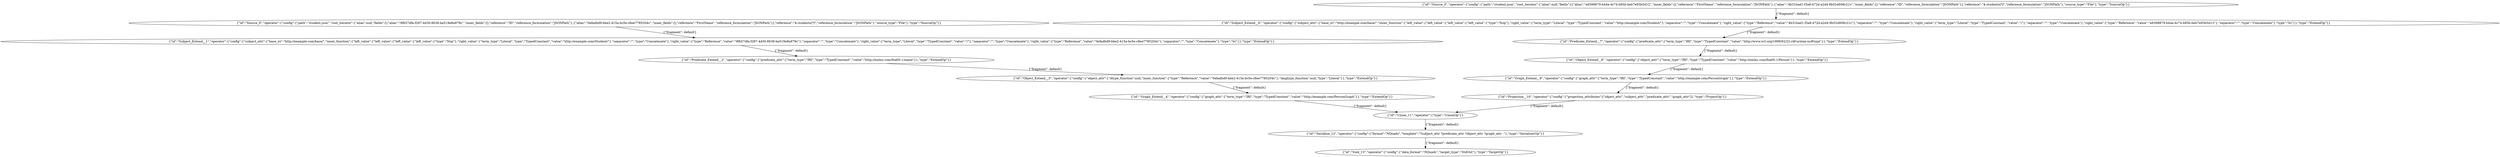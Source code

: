 digraph {
    0 [ label = "{\"id\":\"Source_0\",\"operator\":{\"config\":{\"path\":\"student.json\",\"root_iterator\":{\"alias\":null,\"fields\":[{\"alias\":\"9fb57dfa-f287-4d30-8638-ba519e8a978c\",\"inner_fields\":[],\"reference\":\"ID\",\"reference_formulation\":\"JSONPath\"},{\"alias\":\"0efadbd9-bbe2-415a-bc5e-c8ee7785204c\",\"inner_fields\":[],\"reference\":\"FirstName\",\"reference_formulation\":\"JSONPath\"}],\"reference\":\"$.students[*]\",\"reference_formulation\":\"JSONPath\"},\"source_type\":\"File\"},\"type\":\"SourceOp\"}}" ]
    1 [ label = "{\"id\":\"Subject_Extend__1\",\"operator\":{\"config\":{\"subject_attr\":{\"base_iri\":\"http://example.com/base/\",\"inner_function\":{\"left_value\":{\"left_value\":{\"left_value\":{\"left_value\":{\"type\":\"Nop\"},\"right_value\":{\"term_type\":\"Literal\",\"type\":\"TypedConstant\",\"value\":\"http://example.com/Student/\"},\"separator\":\"\",\"type\":\"Concatenate\"},\"right_value\":{\"type\":\"Reference\",\"value\":\"9fb57dfa-f287-4d30-8638-ba519e8a978c\"},\"separator\":\"\",\"type\":\"Concatenate\"},\"right_value\":{\"term_type\":\"Literal\",\"type\":\"TypedConstant\",\"value\":\"/\"},\"separator\":\"\",\"type\":\"Concatenate\"},\"right_value\":{\"type\":\"Reference\",\"value\":\"0efadbd9-bbe2-415a-bc5e-c8ee7785204c\"},\"separator\":\"\",\"type\":\"Concatenate\"},\"type\":\"Iri\"}},\"type\":\"ExtendOp\"}}" ]
    2 [ label = "{\"id\":\"Predicate_Extend__2\",\"operator\":{\"config\":{\"predicate_attr\":{\"term_type\":\"IRI\",\"type\":\"TypedConstant\",\"value\":\"http://xmlns.com/foaf/0.1/name\"}},\"type\":\"ExtendOp\"}}" ]
    3 [ label = "{\"id\":\"Object_Extend__3\",\"operator\":{\"config\":{\"object_attr\":{\"dtype_function\":null,\"inner_function\":{\"type\":\"Reference\",\"value\":\"0efadbd9-bbe2-415a-bc5e-c8ee7785204c\"},\"langtype_function\":null,\"type\":\"Literal\"}},\"type\":\"ExtendOp\"}}" ]
    4 [ label = "{\"id\":\"Graph_Extend__4\",\"operator\":{\"config\":{\"graph_attr\":{\"term_type\":\"IRI\",\"type\":\"TypedConstant\",\"value\":\"http://example.com/PersonGraph\"}},\"type\":\"ExtendOp\"}}" ]
    5 [ label = "{\"id\":\"Source_5\",\"operator\":{\"config\":{\"path\":\"student.json\",\"root_iterator\":{\"alias\":null,\"fields\":[{\"alias\":\"a9398879-b44a-4c74-b85b-beb7e93b5d12\",\"inner_fields\":[],\"reference\":\"FirstName\",\"reference_formulation\":\"JSONPath\"},{\"alias\":\"4b31bad1-f3a8-472d-a2d4-9b524608c21c\",\"inner_fields\":[],\"reference\":\"ID\",\"reference_formulation\":\"JSONPath\"}],\"reference\":\"$.students[*]\",\"reference_formulation\":\"JSONPath\"},\"source_type\":\"File\"},\"type\":\"SourceOp\"}}" ]
    6 [ label = "{\"id\":\"Subject_Extend__6\",\"operator\":{\"config\":{\"subject_attr\":{\"base_iri\":\"http://example.com/base/\",\"inner_function\":{\"left_value\":{\"left_value\":{\"left_value\":{\"left_value\":{\"type\":\"Nop\"},\"right_value\":{\"term_type\":\"Literal\",\"type\":\"TypedConstant\",\"value\":\"http://example.com/Student/\"},\"separator\":\"\",\"type\":\"Concatenate\"},\"right_value\":{\"type\":\"Reference\",\"value\":\"4b31bad1-f3a8-472d-a2d4-9b524608c21c\"},\"separator\":\"\",\"type\":\"Concatenate\"},\"right_value\":{\"term_type\":\"Literal\",\"type\":\"TypedConstant\",\"value\":\"/\"},\"separator\":\"\",\"type\":\"Concatenate\"},\"right_value\":{\"type\":\"Reference\",\"value\":\"a9398879-b44a-4c74-b85b-beb7e93b5d12\"},\"separator\":\"\",\"type\":\"Concatenate\"},\"type\":\"Iri\"}},\"type\":\"ExtendOp\"}}" ]
    7 [ label = "{\"id\":\"Predicate_Extend__7\",\"operator\":{\"config\":{\"predicate_attr\":{\"term_type\":\"IRI\",\"type\":\"TypedConstant\",\"value\":\"http://www.w3.org/1999/02/22-rdf-syntax-ns#type\"}},\"type\":\"ExtendOp\"}}" ]
    8 [ label = "{\"id\":\"Object_Extend__8\",\"operator\":{\"config\":{\"object_attr\":{\"term_type\":\"IRI\",\"type\":\"TypedConstant\",\"value\":\"http://xmlns.com/foaf/0.1/Person\"}},\"type\":\"ExtendOp\"}}" ]
    9 [ label = "{\"id\":\"Graph_Extend__9\",\"operator\":{\"config\":{\"graph_attr\":{\"term_type\":\"IRI\",\"type\":\"TypedConstant\",\"value\":\"http://example.com/PersonGraph\"}},\"type\":\"ExtendOp\"}}" ]
    10 [ label = "{\"id\":\"Projection__10\",\"operator\":{\"config\":{\"projection_attributes\":[\"object_attr\",\"subject_attr\",\"predicate_attr\",\"graph_attr\"]},\"type\":\"ProjectOp\"}}" ]
    11 [ label = "{\"id\":\"Union_11\",\"operator\":{\"type\":\"UnionOp\"}}" ]
    12 [ label = "{\"id\":\"Serialize_12\",\"operator\":{\"config\":{\"format\":\"NQuads\",\"template\":\"?subject_attr ?predicate_attr ?object_attr ?graph_attr .\"},\"type\":\"SerializerOp\"}}" ]
    13 [ label = "{\"id\":\"Sink_13\",\"operator\":{\"config\":{\"data_format\":\"NQuads\",\"target_type\":\"StdOut\"},\"type\":\"TargetOp\"}}" ]
    0 -> 1 [ label = "{\"fragment\": default}" ]
    1 -> 2 [ label = "{\"fragment\": default}" ]
    2 -> 3 [ label = "{\"fragment\": default}" ]
    3 -> 4 [ label = "{\"fragment\": default}" ]
    5 -> 6 [ label = "{\"fragment\": default}" ]
    6 -> 7 [ label = "{\"fragment\": default}" ]
    7 -> 8 [ label = "{\"fragment\": default}" ]
    8 -> 9 [ label = "{\"fragment\": default}" ]
    9 -> 10 [ label = "{\"fragment\": default}" ]
    4 -> 11 [ label = "{\"fragment\": default}" ]
    10 -> 11 [ label = "{\"fragment\": default}" ]
    11 -> 12 [ label = "{\"fragment\": default}" ]
    12 -> 13 [ label = "{\"fragment\": default}" ]
}
